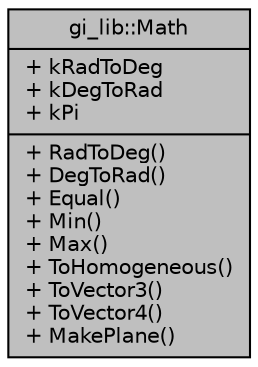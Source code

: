 digraph "gi_lib::Math"
{
  edge [fontname="Helvetica",fontsize="10",labelfontname="Helvetica",labelfontsize="10"];
  node [fontname="Helvetica",fontsize="10",shape=record];
  Node1 [label="{gi_lib::Math\n|+ kRadToDeg\l+ kDegToRad\l+ kPi\l|+ RadToDeg()\l+ DegToRad()\l+ Equal()\l+ Min()\l+ Max()\l+ ToHomogeneous()\l+ ToVector3()\l+ ToVector4()\l+ MakePlane()\l}",height=0.2,width=0.4,color="black", fillcolor="grey75", style="filled", fontcolor="black"];
}
